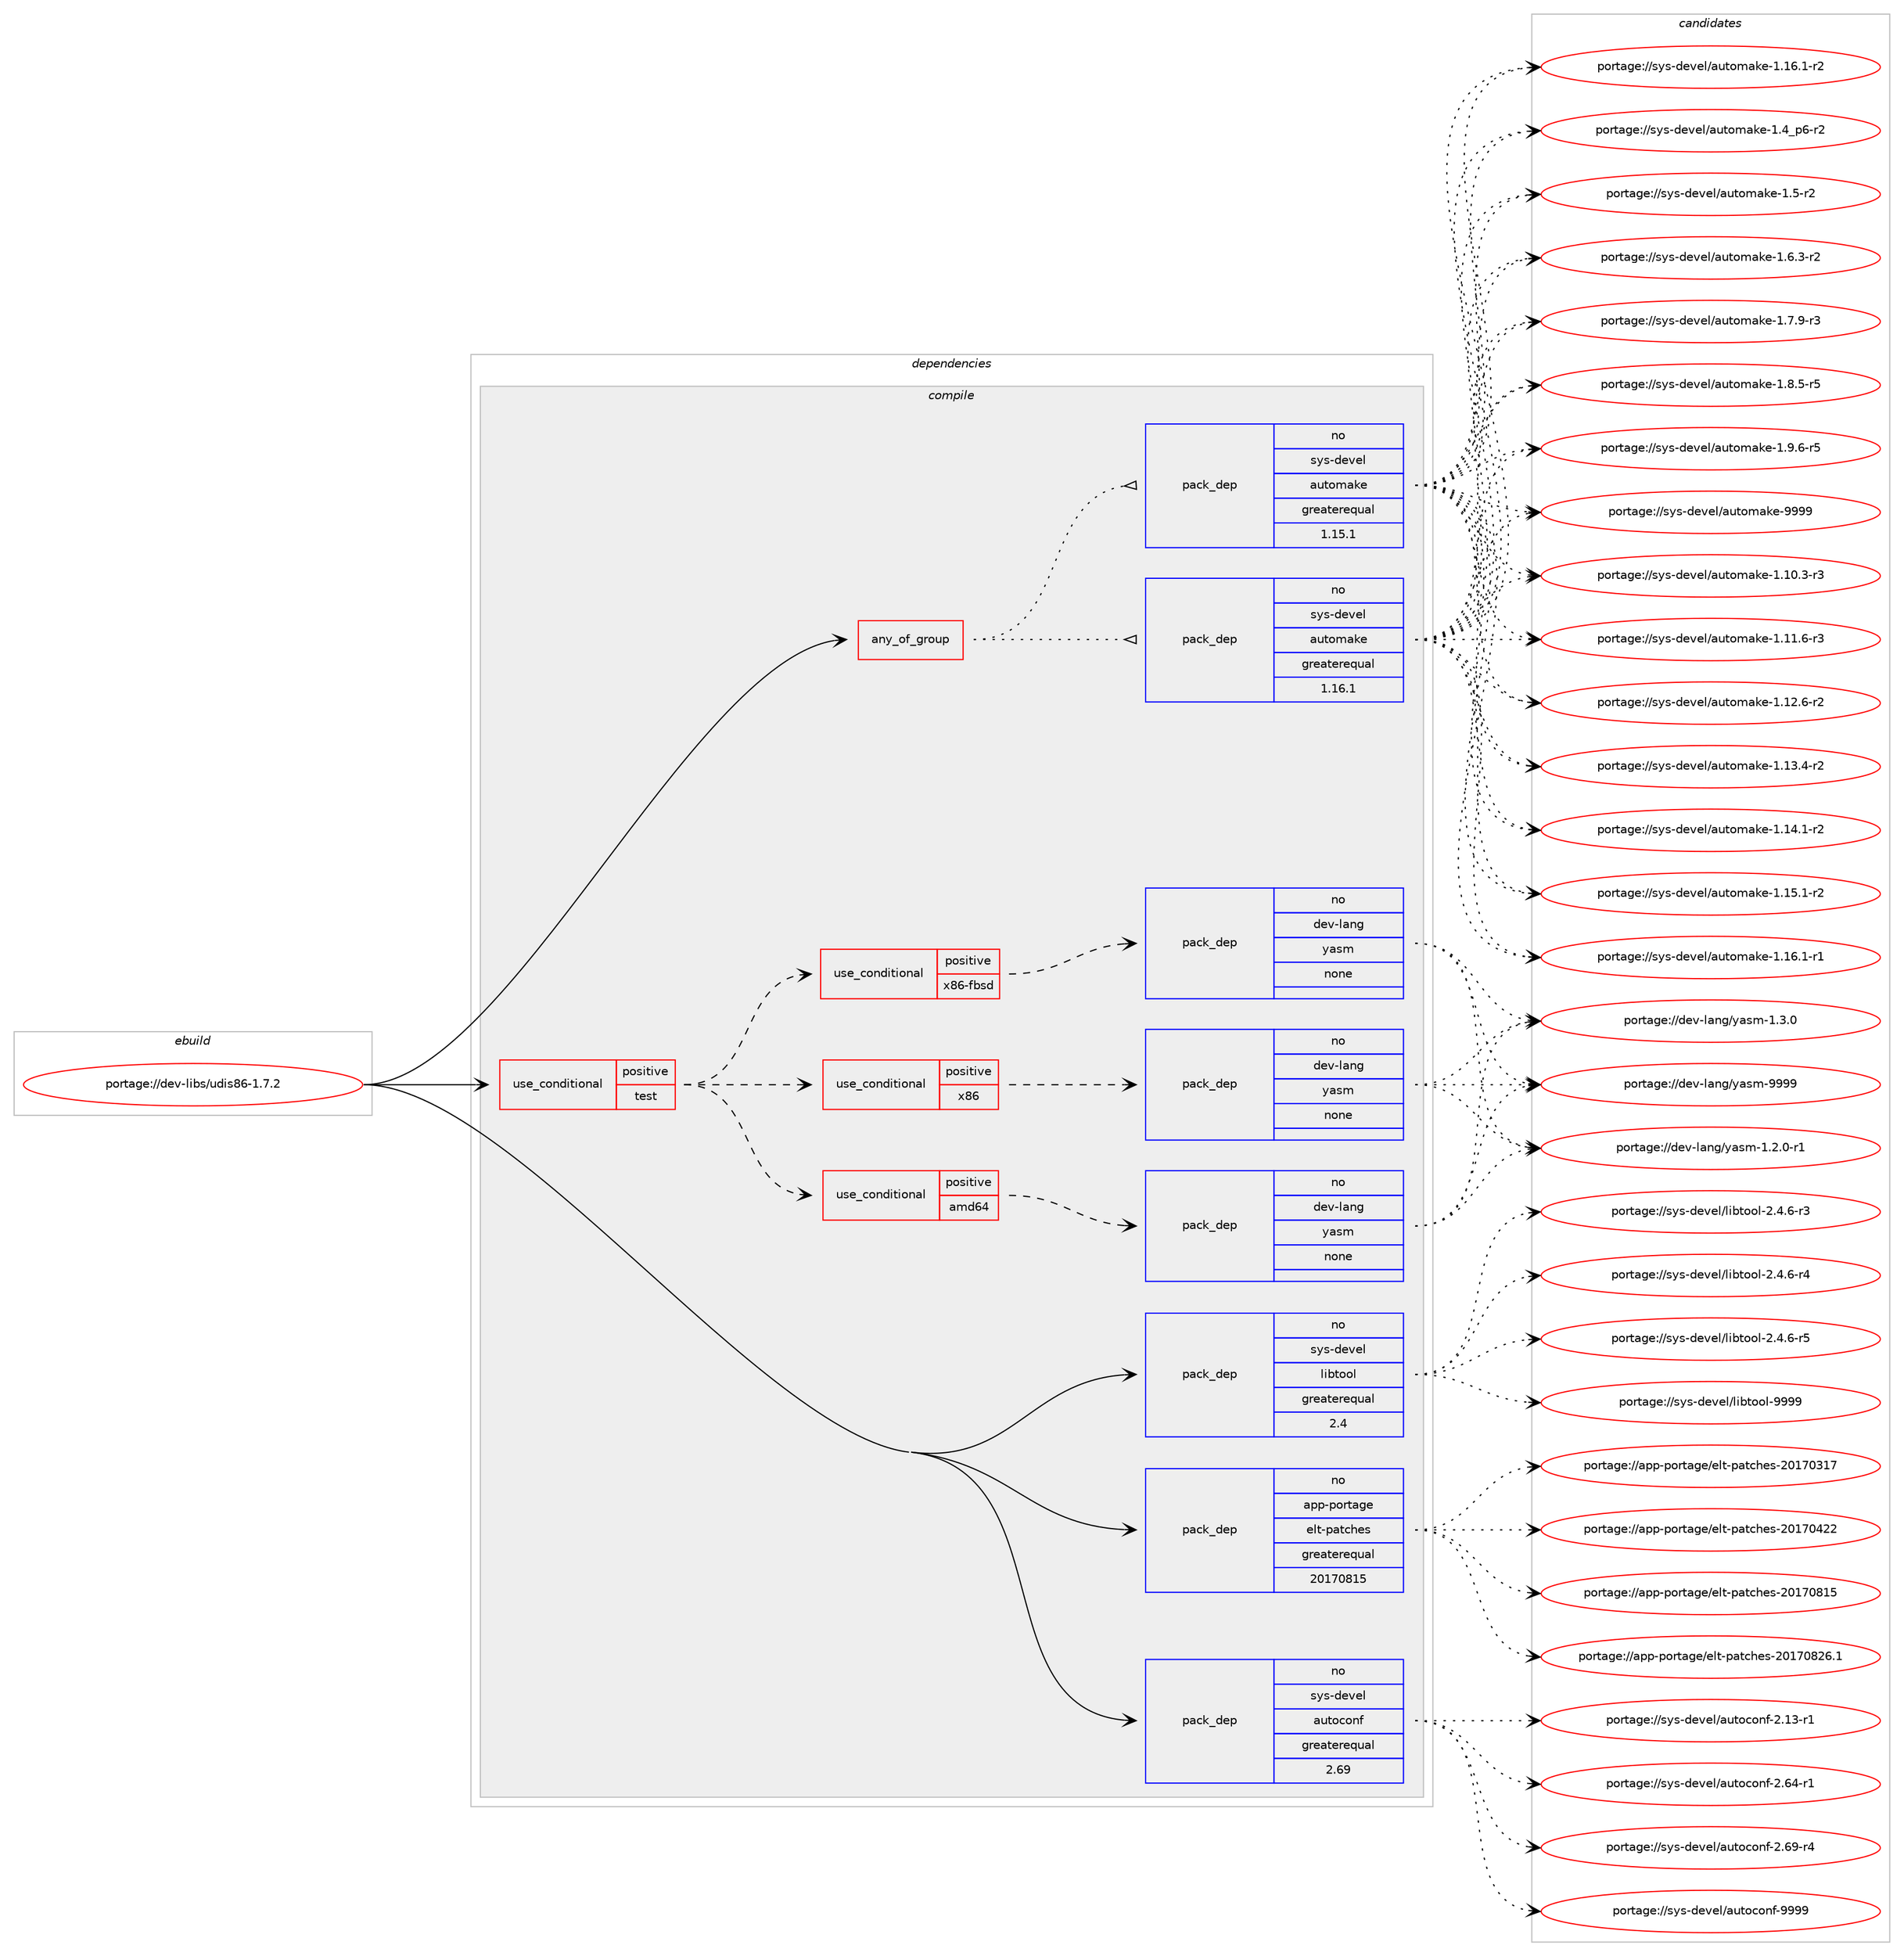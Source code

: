 digraph prolog {

# *************
# Graph options
# *************

newrank=true;
concentrate=true;
compound=true;
graph [rankdir=LR,fontname=Helvetica,fontsize=10,ranksep=1.5];#, ranksep=2.5, nodesep=0.2];
edge  [arrowhead=vee];
node  [fontname=Helvetica,fontsize=10];

# **********
# The ebuild
# **********

subgraph cluster_leftcol {
color=gray;
rank=same;
label=<<i>ebuild</i>>;
id [label="portage://dev-libs/udis86-1.7.2", color=red, width=4, href="../dev-libs/udis86-1.7.2.svg"];
}

# ****************
# The dependencies
# ****************

subgraph cluster_midcol {
color=gray;
label=<<i>dependencies</i>>;
subgraph cluster_compile {
fillcolor="#eeeeee";
style=filled;
label=<<i>compile</i>>;
subgraph any3064 {
dependency104231 [label=<<TABLE BORDER="0" CELLBORDER="1" CELLSPACING="0" CELLPADDING="4"><TR><TD CELLPADDING="10">any_of_group</TD></TR></TABLE>>, shape=none, color=red];subgraph pack79204 {
dependency104232 [label=<<TABLE BORDER="0" CELLBORDER="1" CELLSPACING="0" CELLPADDING="4" WIDTH="220"><TR><TD ROWSPAN="6" CELLPADDING="30">pack_dep</TD></TR><TR><TD WIDTH="110">no</TD></TR><TR><TD>sys-devel</TD></TR><TR><TD>automake</TD></TR><TR><TD>greaterequal</TD></TR><TR><TD>1.16.1</TD></TR></TABLE>>, shape=none, color=blue];
}
dependency104231:e -> dependency104232:w [weight=20,style="dotted",arrowhead="oinv"];
subgraph pack79205 {
dependency104233 [label=<<TABLE BORDER="0" CELLBORDER="1" CELLSPACING="0" CELLPADDING="4" WIDTH="220"><TR><TD ROWSPAN="6" CELLPADDING="30">pack_dep</TD></TR><TR><TD WIDTH="110">no</TD></TR><TR><TD>sys-devel</TD></TR><TR><TD>automake</TD></TR><TR><TD>greaterequal</TD></TR><TR><TD>1.15.1</TD></TR></TABLE>>, shape=none, color=blue];
}
dependency104231:e -> dependency104233:w [weight=20,style="dotted",arrowhead="oinv"];
}
id:e -> dependency104231:w [weight=20,style="solid",arrowhead="vee"];
subgraph cond21904 {
dependency104234 [label=<<TABLE BORDER="0" CELLBORDER="1" CELLSPACING="0" CELLPADDING="4"><TR><TD ROWSPAN="3" CELLPADDING="10">use_conditional</TD></TR><TR><TD>positive</TD></TR><TR><TD>test</TD></TR></TABLE>>, shape=none, color=red];
subgraph cond21905 {
dependency104235 [label=<<TABLE BORDER="0" CELLBORDER="1" CELLSPACING="0" CELLPADDING="4"><TR><TD ROWSPAN="3" CELLPADDING="10">use_conditional</TD></TR><TR><TD>positive</TD></TR><TR><TD>amd64</TD></TR></TABLE>>, shape=none, color=red];
subgraph pack79206 {
dependency104236 [label=<<TABLE BORDER="0" CELLBORDER="1" CELLSPACING="0" CELLPADDING="4" WIDTH="220"><TR><TD ROWSPAN="6" CELLPADDING="30">pack_dep</TD></TR><TR><TD WIDTH="110">no</TD></TR><TR><TD>dev-lang</TD></TR><TR><TD>yasm</TD></TR><TR><TD>none</TD></TR><TR><TD></TD></TR></TABLE>>, shape=none, color=blue];
}
dependency104235:e -> dependency104236:w [weight=20,style="dashed",arrowhead="vee"];
}
dependency104234:e -> dependency104235:w [weight=20,style="dashed",arrowhead="vee"];
subgraph cond21906 {
dependency104237 [label=<<TABLE BORDER="0" CELLBORDER="1" CELLSPACING="0" CELLPADDING="4"><TR><TD ROWSPAN="3" CELLPADDING="10">use_conditional</TD></TR><TR><TD>positive</TD></TR><TR><TD>x86</TD></TR></TABLE>>, shape=none, color=red];
subgraph pack79207 {
dependency104238 [label=<<TABLE BORDER="0" CELLBORDER="1" CELLSPACING="0" CELLPADDING="4" WIDTH="220"><TR><TD ROWSPAN="6" CELLPADDING="30">pack_dep</TD></TR><TR><TD WIDTH="110">no</TD></TR><TR><TD>dev-lang</TD></TR><TR><TD>yasm</TD></TR><TR><TD>none</TD></TR><TR><TD></TD></TR></TABLE>>, shape=none, color=blue];
}
dependency104237:e -> dependency104238:w [weight=20,style="dashed",arrowhead="vee"];
}
dependency104234:e -> dependency104237:w [weight=20,style="dashed",arrowhead="vee"];
subgraph cond21907 {
dependency104239 [label=<<TABLE BORDER="0" CELLBORDER="1" CELLSPACING="0" CELLPADDING="4"><TR><TD ROWSPAN="3" CELLPADDING="10">use_conditional</TD></TR><TR><TD>positive</TD></TR><TR><TD>x86-fbsd</TD></TR></TABLE>>, shape=none, color=red];
subgraph pack79208 {
dependency104240 [label=<<TABLE BORDER="0" CELLBORDER="1" CELLSPACING="0" CELLPADDING="4" WIDTH="220"><TR><TD ROWSPAN="6" CELLPADDING="30">pack_dep</TD></TR><TR><TD WIDTH="110">no</TD></TR><TR><TD>dev-lang</TD></TR><TR><TD>yasm</TD></TR><TR><TD>none</TD></TR><TR><TD></TD></TR></TABLE>>, shape=none, color=blue];
}
dependency104239:e -> dependency104240:w [weight=20,style="dashed",arrowhead="vee"];
}
dependency104234:e -> dependency104239:w [weight=20,style="dashed",arrowhead="vee"];
}
id:e -> dependency104234:w [weight=20,style="solid",arrowhead="vee"];
subgraph pack79209 {
dependency104241 [label=<<TABLE BORDER="0" CELLBORDER="1" CELLSPACING="0" CELLPADDING="4" WIDTH="220"><TR><TD ROWSPAN="6" CELLPADDING="30">pack_dep</TD></TR><TR><TD WIDTH="110">no</TD></TR><TR><TD>app-portage</TD></TR><TR><TD>elt-patches</TD></TR><TR><TD>greaterequal</TD></TR><TR><TD>20170815</TD></TR></TABLE>>, shape=none, color=blue];
}
id:e -> dependency104241:w [weight=20,style="solid",arrowhead="vee"];
subgraph pack79210 {
dependency104242 [label=<<TABLE BORDER="0" CELLBORDER="1" CELLSPACING="0" CELLPADDING="4" WIDTH="220"><TR><TD ROWSPAN="6" CELLPADDING="30">pack_dep</TD></TR><TR><TD WIDTH="110">no</TD></TR><TR><TD>sys-devel</TD></TR><TR><TD>autoconf</TD></TR><TR><TD>greaterequal</TD></TR><TR><TD>2.69</TD></TR></TABLE>>, shape=none, color=blue];
}
id:e -> dependency104242:w [weight=20,style="solid",arrowhead="vee"];
subgraph pack79211 {
dependency104243 [label=<<TABLE BORDER="0" CELLBORDER="1" CELLSPACING="0" CELLPADDING="4" WIDTH="220"><TR><TD ROWSPAN="6" CELLPADDING="30">pack_dep</TD></TR><TR><TD WIDTH="110">no</TD></TR><TR><TD>sys-devel</TD></TR><TR><TD>libtool</TD></TR><TR><TD>greaterequal</TD></TR><TR><TD>2.4</TD></TR></TABLE>>, shape=none, color=blue];
}
id:e -> dependency104243:w [weight=20,style="solid",arrowhead="vee"];
}
subgraph cluster_compileandrun {
fillcolor="#eeeeee";
style=filled;
label=<<i>compile and run</i>>;
}
subgraph cluster_run {
fillcolor="#eeeeee";
style=filled;
label=<<i>run</i>>;
}
}

# **************
# The candidates
# **************

subgraph cluster_choices {
rank=same;
color=gray;
label=<<i>candidates</i>>;

subgraph choice79204 {
color=black;
nodesep=1;
choiceportage11512111545100101118101108479711711611110997107101454946494846514511451 [label="portage://sys-devel/automake-1.10.3-r3", color=red, width=4,href="../sys-devel/automake-1.10.3-r3.svg"];
choiceportage11512111545100101118101108479711711611110997107101454946494946544511451 [label="portage://sys-devel/automake-1.11.6-r3", color=red, width=4,href="../sys-devel/automake-1.11.6-r3.svg"];
choiceportage11512111545100101118101108479711711611110997107101454946495046544511450 [label="portage://sys-devel/automake-1.12.6-r2", color=red, width=4,href="../sys-devel/automake-1.12.6-r2.svg"];
choiceportage11512111545100101118101108479711711611110997107101454946495146524511450 [label="portage://sys-devel/automake-1.13.4-r2", color=red, width=4,href="../sys-devel/automake-1.13.4-r2.svg"];
choiceportage11512111545100101118101108479711711611110997107101454946495246494511450 [label="portage://sys-devel/automake-1.14.1-r2", color=red, width=4,href="../sys-devel/automake-1.14.1-r2.svg"];
choiceportage11512111545100101118101108479711711611110997107101454946495346494511450 [label="portage://sys-devel/automake-1.15.1-r2", color=red, width=4,href="../sys-devel/automake-1.15.1-r2.svg"];
choiceportage11512111545100101118101108479711711611110997107101454946495446494511449 [label="portage://sys-devel/automake-1.16.1-r1", color=red, width=4,href="../sys-devel/automake-1.16.1-r1.svg"];
choiceportage11512111545100101118101108479711711611110997107101454946495446494511450 [label="portage://sys-devel/automake-1.16.1-r2", color=red, width=4,href="../sys-devel/automake-1.16.1-r2.svg"];
choiceportage115121115451001011181011084797117116111109971071014549465295112544511450 [label="portage://sys-devel/automake-1.4_p6-r2", color=red, width=4,href="../sys-devel/automake-1.4_p6-r2.svg"];
choiceportage11512111545100101118101108479711711611110997107101454946534511450 [label="portage://sys-devel/automake-1.5-r2", color=red, width=4,href="../sys-devel/automake-1.5-r2.svg"];
choiceportage115121115451001011181011084797117116111109971071014549465446514511450 [label="portage://sys-devel/automake-1.6.3-r2", color=red, width=4,href="../sys-devel/automake-1.6.3-r2.svg"];
choiceportage115121115451001011181011084797117116111109971071014549465546574511451 [label="portage://sys-devel/automake-1.7.9-r3", color=red, width=4,href="../sys-devel/automake-1.7.9-r3.svg"];
choiceportage115121115451001011181011084797117116111109971071014549465646534511453 [label="portage://sys-devel/automake-1.8.5-r5", color=red, width=4,href="../sys-devel/automake-1.8.5-r5.svg"];
choiceportage115121115451001011181011084797117116111109971071014549465746544511453 [label="portage://sys-devel/automake-1.9.6-r5", color=red, width=4,href="../sys-devel/automake-1.9.6-r5.svg"];
choiceportage115121115451001011181011084797117116111109971071014557575757 [label="portage://sys-devel/automake-9999", color=red, width=4,href="../sys-devel/automake-9999.svg"];
dependency104232:e -> choiceportage11512111545100101118101108479711711611110997107101454946494846514511451:w [style=dotted,weight="100"];
dependency104232:e -> choiceportage11512111545100101118101108479711711611110997107101454946494946544511451:w [style=dotted,weight="100"];
dependency104232:e -> choiceportage11512111545100101118101108479711711611110997107101454946495046544511450:w [style=dotted,weight="100"];
dependency104232:e -> choiceportage11512111545100101118101108479711711611110997107101454946495146524511450:w [style=dotted,weight="100"];
dependency104232:e -> choiceportage11512111545100101118101108479711711611110997107101454946495246494511450:w [style=dotted,weight="100"];
dependency104232:e -> choiceportage11512111545100101118101108479711711611110997107101454946495346494511450:w [style=dotted,weight="100"];
dependency104232:e -> choiceportage11512111545100101118101108479711711611110997107101454946495446494511449:w [style=dotted,weight="100"];
dependency104232:e -> choiceportage11512111545100101118101108479711711611110997107101454946495446494511450:w [style=dotted,weight="100"];
dependency104232:e -> choiceportage115121115451001011181011084797117116111109971071014549465295112544511450:w [style=dotted,weight="100"];
dependency104232:e -> choiceportage11512111545100101118101108479711711611110997107101454946534511450:w [style=dotted,weight="100"];
dependency104232:e -> choiceportage115121115451001011181011084797117116111109971071014549465446514511450:w [style=dotted,weight="100"];
dependency104232:e -> choiceportage115121115451001011181011084797117116111109971071014549465546574511451:w [style=dotted,weight="100"];
dependency104232:e -> choiceportage115121115451001011181011084797117116111109971071014549465646534511453:w [style=dotted,weight="100"];
dependency104232:e -> choiceportage115121115451001011181011084797117116111109971071014549465746544511453:w [style=dotted,weight="100"];
dependency104232:e -> choiceportage115121115451001011181011084797117116111109971071014557575757:w [style=dotted,weight="100"];
}
subgraph choice79205 {
color=black;
nodesep=1;
choiceportage11512111545100101118101108479711711611110997107101454946494846514511451 [label="portage://sys-devel/automake-1.10.3-r3", color=red, width=4,href="../sys-devel/automake-1.10.3-r3.svg"];
choiceportage11512111545100101118101108479711711611110997107101454946494946544511451 [label="portage://sys-devel/automake-1.11.6-r3", color=red, width=4,href="../sys-devel/automake-1.11.6-r3.svg"];
choiceportage11512111545100101118101108479711711611110997107101454946495046544511450 [label="portage://sys-devel/automake-1.12.6-r2", color=red, width=4,href="../sys-devel/automake-1.12.6-r2.svg"];
choiceportage11512111545100101118101108479711711611110997107101454946495146524511450 [label="portage://sys-devel/automake-1.13.4-r2", color=red, width=4,href="../sys-devel/automake-1.13.4-r2.svg"];
choiceportage11512111545100101118101108479711711611110997107101454946495246494511450 [label="portage://sys-devel/automake-1.14.1-r2", color=red, width=4,href="../sys-devel/automake-1.14.1-r2.svg"];
choiceportage11512111545100101118101108479711711611110997107101454946495346494511450 [label="portage://sys-devel/automake-1.15.1-r2", color=red, width=4,href="../sys-devel/automake-1.15.1-r2.svg"];
choiceportage11512111545100101118101108479711711611110997107101454946495446494511449 [label="portage://sys-devel/automake-1.16.1-r1", color=red, width=4,href="../sys-devel/automake-1.16.1-r1.svg"];
choiceportage11512111545100101118101108479711711611110997107101454946495446494511450 [label="portage://sys-devel/automake-1.16.1-r2", color=red, width=4,href="../sys-devel/automake-1.16.1-r2.svg"];
choiceportage115121115451001011181011084797117116111109971071014549465295112544511450 [label="portage://sys-devel/automake-1.4_p6-r2", color=red, width=4,href="../sys-devel/automake-1.4_p6-r2.svg"];
choiceportage11512111545100101118101108479711711611110997107101454946534511450 [label="portage://sys-devel/automake-1.5-r2", color=red, width=4,href="../sys-devel/automake-1.5-r2.svg"];
choiceportage115121115451001011181011084797117116111109971071014549465446514511450 [label="portage://sys-devel/automake-1.6.3-r2", color=red, width=4,href="../sys-devel/automake-1.6.3-r2.svg"];
choiceportage115121115451001011181011084797117116111109971071014549465546574511451 [label="portage://sys-devel/automake-1.7.9-r3", color=red, width=4,href="../sys-devel/automake-1.7.9-r3.svg"];
choiceportage115121115451001011181011084797117116111109971071014549465646534511453 [label="portage://sys-devel/automake-1.8.5-r5", color=red, width=4,href="../sys-devel/automake-1.8.5-r5.svg"];
choiceportage115121115451001011181011084797117116111109971071014549465746544511453 [label="portage://sys-devel/automake-1.9.6-r5", color=red, width=4,href="../sys-devel/automake-1.9.6-r5.svg"];
choiceportage115121115451001011181011084797117116111109971071014557575757 [label="portage://sys-devel/automake-9999", color=red, width=4,href="../sys-devel/automake-9999.svg"];
dependency104233:e -> choiceportage11512111545100101118101108479711711611110997107101454946494846514511451:w [style=dotted,weight="100"];
dependency104233:e -> choiceportage11512111545100101118101108479711711611110997107101454946494946544511451:w [style=dotted,weight="100"];
dependency104233:e -> choiceportage11512111545100101118101108479711711611110997107101454946495046544511450:w [style=dotted,weight="100"];
dependency104233:e -> choiceportage11512111545100101118101108479711711611110997107101454946495146524511450:w [style=dotted,weight="100"];
dependency104233:e -> choiceportage11512111545100101118101108479711711611110997107101454946495246494511450:w [style=dotted,weight="100"];
dependency104233:e -> choiceportage11512111545100101118101108479711711611110997107101454946495346494511450:w [style=dotted,weight="100"];
dependency104233:e -> choiceportage11512111545100101118101108479711711611110997107101454946495446494511449:w [style=dotted,weight="100"];
dependency104233:e -> choiceportage11512111545100101118101108479711711611110997107101454946495446494511450:w [style=dotted,weight="100"];
dependency104233:e -> choiceportage115121115451001011181011084797117116111109971071014549465295112544511450:w [style=dotted,weight="100"];
dependency104233:e -> choiceportage11512111545100101118101108479711711611110997107101454946534511450:w [style=dotted,weight="100"];
dependency104233:e -> choiceportage115121115451001011181011084797117116111109971071014549465446514511450:w [style=dotted,weight="100"];
dependency104233:e -> choiceportage115121115451001011181011084797117116111109971071014549465546574511451:w [style=dotted,weight="100"];
dependency104233:e -> choiceportage115121115451001011181011084797117116111109971071014549465646534511453:w [style=dotted,weight="100"];
dependency104233:e -> choiceportage115121115451001011181011084797117116111109971071014549465746544511453:w [style=dotted,weight="100"];
dependency104233:e -> choiceportage115121115451001011181011084797117116111109971071014557575757:w [style=dotted,weight="100"];
}
subgraph choice79206 {
color=black;
nodesep=1;
choiceportage100101118451089711010347121971151094549465046484511449 [label="portage://dev-lang/yasm-1.2.0-r1", color=red, width=4,href="../dev-lang/yasm-1.2.0-r1.svg"];
choiceportage10010111845108971101034712197115109454946514648 [label="portage://dev-lang/yasm-1.3.0", color=red, width=4,href="../dev-lang/yasm-1.3.0.svg"];
choiceportage100101118451089711010347121971151094557575757 [label="portage://dev-lang/yasm-9999", color=red, width=4,href="../dev-lang/yasm-9999.svg"];
dependency104236:e -> choiceportage100101118451089711010347121971151094549465046484511449:w [style=dotted,weight="100"];
dependency104236:e -> choiceportage10010111845108971101034712197115109454946514648:w [style=dotted,weight="100"];
dependency104236:e -> choiceportage100101118451089711010347121971151094557575757:w [style=dotted,weight="100"];
}
subgraph choice79207 {
color=black;
nodesep=1;
choiceportage100101118451089711010347121971151094549465046484511449 [label="portage://dev-lang/yasm-1.2.0-r1", color=red, width=4,href="../dev-lang/yasm-1.2.0-r1.svg"];
choiceportage10010111845108971101034712197115109454946514648 [label="portage://dev-lang/yasm-1.3.0", color=red, width=4,href="../dev-lang/yasm-1.3.0.svg"];
choiceportage100101118451089711010347121971151094557575757 [label="portage://dev-lang/yasm-9999", color=red, width=4,href="../dev-lang/yasm-9999.svg"];
dependency104238:e -> choiceportage100101118451089711010347121971151094549465046484511449:w [style=dotted,weight="100"];
dependency104238:e -> choiceportage10010111845108971101034712197115109454946514648:w [style=dotted,weight="100"];
dependency104238:e -> choiceportage100101118451089711010347121971151094557575757:w [style=dotted,weight="100"];
}
subgraph choice79208 {
color=black;
nodesep=1;
choiceportage100101118451089711010347121971151094549465046484511449 [label="portage://dev-lang/yasm-1.2.0-r1", color=red, width=4,href="../dev-lang/yasm-1.2.0-r1.svg"];
choiceportage10010111845108971101034712197115109454946514648 [label="portage://dev-lang/yasm-1.3.0", color=red, width=4,href="../dev-lang/yasm-1.3.0.svg"];
choiceportage100101118451089711010347121971151094557575757 [label="portage://dev-lang/yasm-9999", color=red, width=4,href="../dev-lang/yasm-9999.svg"];
dependency104240:e -> choiceportage100101118451089711010347121971151094549465046484511449:w [style=dotted,weight="100"];
dependency104240:e -> choiceportage10010111845108971101034712197115109454946514648:w [style=dotted,weight="100"];
dependency104240:e -> choiceportage100101118451089711010347121971151094557575757:w [style=dotted,weight="100"];
}
subgraph choice79209 {
color=black;
nodesep=1;
choiceportage97112112451121111141169710310147101108116451129711699104101115455048495548514955 [label="portage://app-portage/elt-patches-20170317", color=red, width=4,href="../app-portage/elt-patches-20170317.svg"];
choiceportage97112112451121111141169710310147101108116451129711699104101115455048495548525050 [label="portage://app-portage/elt-patches-20170422", color=red, width=4,href="../app-portage/elt-patches-20170422.svg"];
choiceportage97112112451121111141169710310147101108116451129711699104101115455048495548564953 [label="portage://app-portage/elt-patches-20170815", color=red, width=4,href="../app-portage/elt-patches-20170815.svg"];
choiceportage971121124511211111411697103101471011081164511297116991041011154550484955485650544649 [label="portage://app-portage/elt-patches-20170826.1", color=red, width=4,href="../app-portage/elt-patches-20170826.1.svg"];
dependency104241:e -> choiceportage97112112451121111141169710310147101108116451129711699104101115455048495548514955:w [style=dotted,weight="100"];
dependency104241:e -> choiceportage97112112451121111141169710310147101108116451129711699104101115455048495548525050:w [style=dotted,weight="100"];
dependency104241:e -> choiceportage97112112451121111141169710310147101108116451129711699104101115455048495548564953:w [style=dotted,weight="100"];
dependency104241:e -> choiceportage971121124511211111411697103101471011081164511297116991041011154550484955485650544649:w [style=dotted,weight="100"];
}
subgraph choice79210 {
color=black;
nodesep=1;
choiceportage1151211154510010111810110847971171161119911111010245504649514511449 [label="portage://sys-devel/autoconf-2.13-r1", color=red, width=4,href="../sys-devel/autoconf-2.13-r1.svg"];
choiceportage1151211154510010111810110847971171161119911111010245504654524511449 [label="portage://sys-devel/autoconf-2.64-r1", color=red, width=4,href="../sys-devel/autoconf-2.64-r1.svg"];
choiceportage1151211154510010111810110847971171161119911111010245504654574511452 [label="portage://sys-devel/autoconf-2.69-r4", color=red, width=4,href="../sys-devel/autoconf-2.69-r4.svg"];
choiceportage115121115451001011181011084797117116111991111101024557575757 [label="portage://sys-devel/autoconf-9999", color=red, width=4,href="../sys-devel/autoconf-9999.svg"];
dependency104242:e -> choiceportage1151211154510010111810110847971171161119911111010245504649514511449:w [style=dotted,weight="100"];
dependency104242:e -> choiceportage1151211154510010111810110847971171161119911111010245504654524511449:w [style=dotted,weight="100"];
dependency104242:e -> choiceportage1151211154510010111810110847971171161119911111010245504654574511452:w [style=dotted,weight="100"];
dependency104242:e -> choiceportage115121115451001011181011084797117116111991111101024557575757:w [style=dotted,weight="100"];
}
subgraph choice79211 {
color=black;
nodesep=1;
choiceportage1151211154510010111810110847108105981161111111084550465246544511451 [label="portage://sys-devel/libtool-2.4.6-r3", color=red, width=4,href="../sys-devel/libtool-2.4.6-r3.svg"];
choiceportage1151211154510010111810110847108105981161111111084550465246544511452 [label="portage://sys-devel/libtool-2.4.6-r4", color=red, width=4,href="../sys-devel/libtool-2.4.6-r4.svg"];
choiceportage1151211154510010111810110847108105981161111111084550465246544511453 [label="portage://sys-devel/libtool-2.4.6-r5", color=red, width=4,href="../sys-devel/libtool-2.4.6-r5.svg"];
choiceportage1151211154510010111810110847108105981161111111084557575757 [label="portage://sys-devel/libtool-9999", color=red, width=4,href="../sys-devel/libtool-9999.svg"];
dependency104243:e -> choiceportage1151211154510010111810110847108105981161111111084550465246544511451:w [style=dotted,weight="100"];
dependency104243:e -> choiceportage1151211154510010111810110847108105981161111111084550465246544511452:w [style=dotted,weight="100"];
dependency104243:e -> choiceportage1151211154510010111810110847108105981161111111084550465246544511453:w [style=dotted,weight="100"];
dependency104243:e -> choiceportage1151211154510010111810110847108105981161111111084557575757:w [style=dotted,weight="100"];
}
}

}
